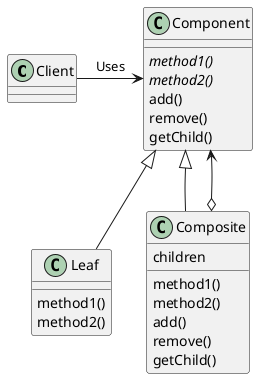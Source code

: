 @startuml

class Client {

}

class Component {
    {abstract}method1()
    {abstract}method2()
    add()
    remove()
    getChild()
}

class Leaf {
    method1()
    method2()
}

class Composite {
    children
    method1()
    method2()
    add()
    remove()
    getChild()
}

Client -r-> Component: Uses
Leaf -u-|> Component
Composite -u-|> Component
Composite o--> Component

@enduml